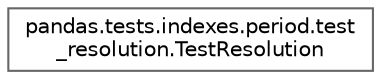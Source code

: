 digraph "Graphical Class Hierarchy"
{
 // LATEX_PDF_SIZE
  bgcolor="transparent";
  edge [fontname=Helvetica,fontsize=10,labelfontname=Helvetica,labelfontsize=10];
  node [fontname=Helvetica,fontsize=10,shape=box,height=0.2,width=0.4];
  rankdir="LR";
  Node0 [id="Node000000",label="pandas.tests.indexes.period.test\l_resolution.TestResolution",height=0.2,width=0.4,color="grey40", fillcolor="white", style="filled",URL="$df/d26/classpandas_1_1tests_1_1indexes_1_1period_1_1test__resolution_1_1TestResolution.html",tooltip=" "];
}
